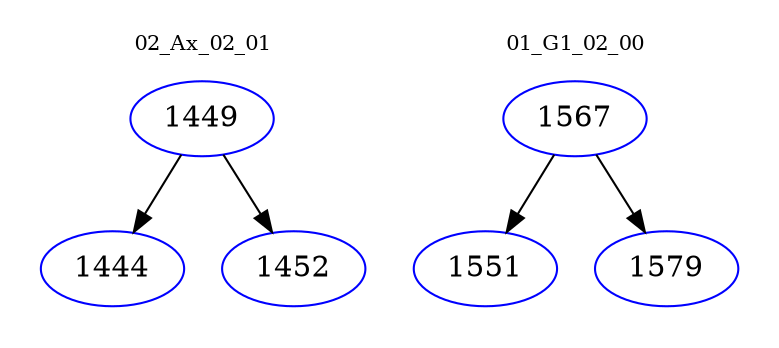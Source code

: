 digraph{
subgraph cluster_0 {
color = white
label = "02_Ax_02_01";
fontsize=10;
T0_1449 [label="1449", color="blue"]
T0_1449 -> T0_1444 [color="black"]
T0_1444 [label="1444", color="blue"]
T0_1449 -> T0_1452 [color="black"]
T0_1452 [label="1452", color="blue"]
}
subgraph cluster_1 {
color = white
label = "01_G1_02_00";
fontsize=10;
T1_1567 [label="1567", color="blue"]
T1_1567 -> T1_1551 [color="black"]
T1_1551 [label="1551", color="blue"]
T1_1567 -> T1_1579 [color="black"]
T1_1579 [label="1579", color="blue"]
}
}
